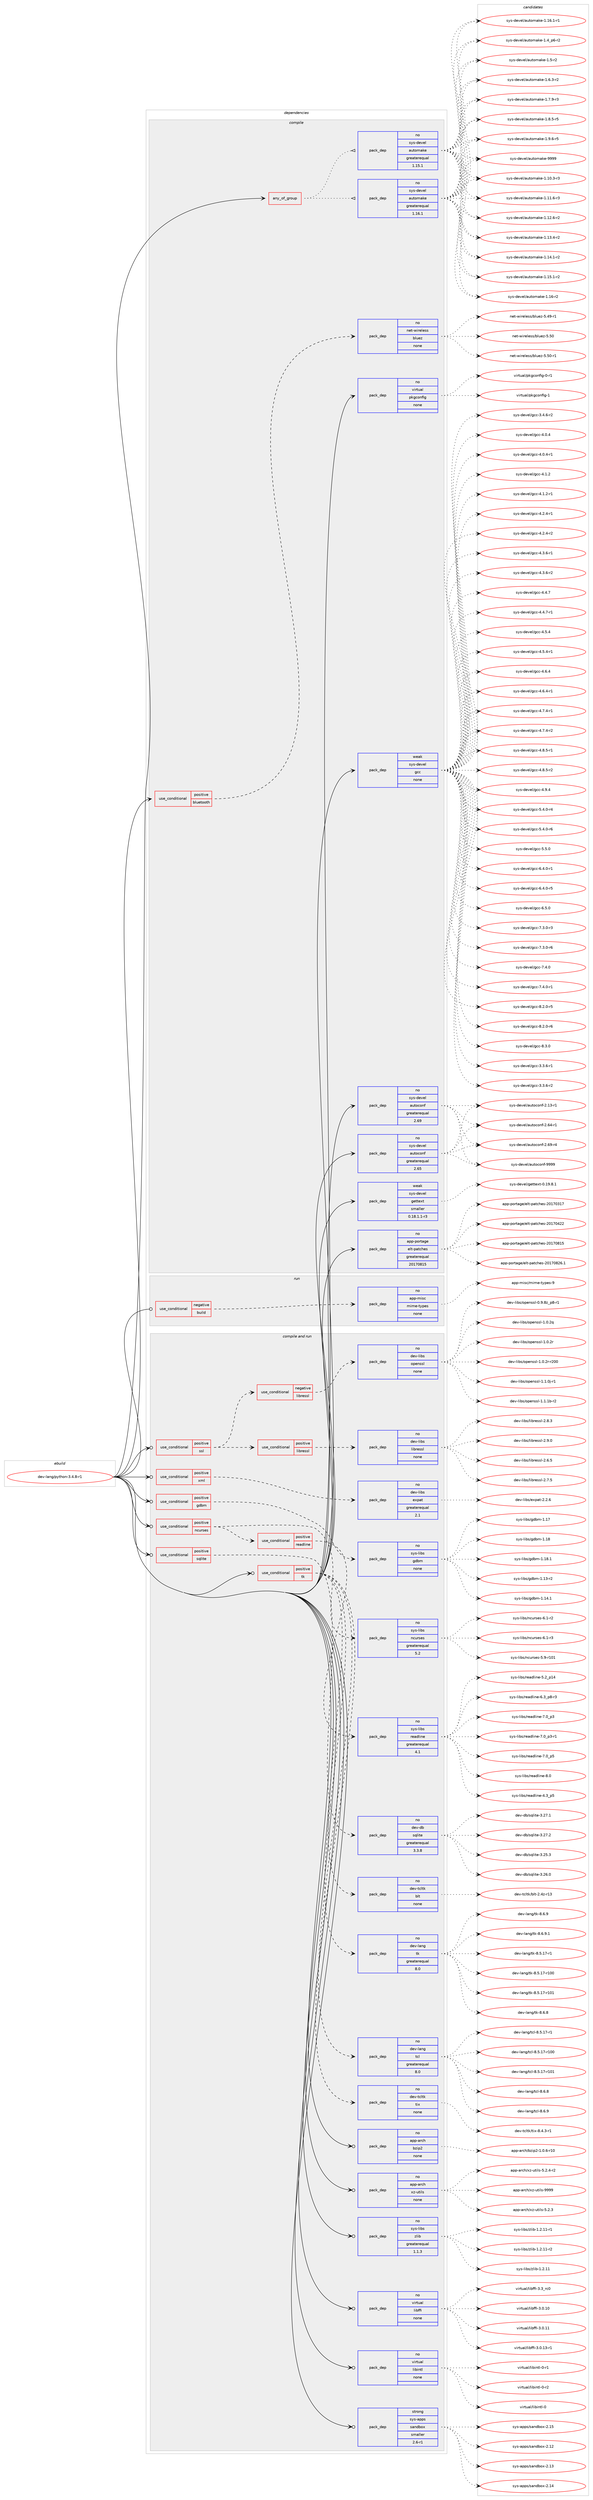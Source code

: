digraph prolog {

# *************
# Graph options
# *************

newrank=true;
concentrate=true;
compound=true;
graph [rankdir=LR,fontname=Helvetica,fontsize=10,ranksep=1.5];#, ranksep=2.5, nodesep=0.2];
edge  [arrowhead=vee];
node  [fontname=Helvetica,fontsize=10];

# **********
# The ebuild
# **********

subgraph cluster_leftcol {
color=gray;
rank=same;
label=<<i>ebuild</i>>;
id [label="dev-lang/python-3.4.8-r1", color=red, width=4, href="../dev-lang/python-3.4.8-r1.svg"];
}

# ****************
# The dependencies
# ****************

subgraph cluster_midcol {
color=gray;
label=<<i>dependencies</i>>;
subgraph cluster_compile {
fillcolor="#eeeeee";
style=filled;
label=<<i>compile</i>>;
subgraph any22023 {
dependency1361697 [label=<<TABLE BORDER="0" CELLBORDER="1" CELLSPACING="0" CELLPADDING="4"><TR><TD CELLPADDING="10">any_of_group</TD></TR></TABLE>>, shape=none, color=red];subgraph pack974531 {
dependency1361698 [label=<<TABLE BORDER="0" CELLBORDER="1" CELLSPACING="0" CELLPADDING="4" WIDTH="220"><TR><TD ROWSPAN="6" CELLPADDING="30">pack_dep</TD></TR><TR><TD WIDTH="110">no</TD></TR><TR><TD>sys-devel</TD></TR><TR><TD>automake</TD></TR><TR><TD>greaterequal</TD></TR><TR><TD>1.16.1</TD></TR></TABLE>>, shape=none, color=blue];
}
dependency1361697:e -> dependency1361698:w [weight=20,style="dotted",arrowhead="oinv"];
subgraph pack974532 {
dependency1361699 [label=<<TABLE BORDER="0" CELLBORDER="1" CELLSPACING="0" CELLPADDING="4" WIDTH="220"><TR><TD ROWSPAN="6" CELLPADDING="30">pack_dep</TD></TR><TR><TD WIDTH="110">no</TD></TR><TR><TD>sys-devel</TD></TR><TR><TD>automake</TD></TR><TR><TD>greaterequal</TD></TR><TR><TD>1.15.1</TD></TR></TABLE>>, shape=none, color=blue];
}
dependency1361697:e -> dependency1361699:w [weight=20,style="dotted",arrowhead="oinv"];
}
id:e -> dependency1361697:w [weight=20,style="solid",arrowhead="vee"];
subgraph cond364591 {
dependency1361700 [label=<<TABLE BORDER="0" CELLBORDER="1" CELLSPACING="0" CELLPADDING="4"><TR><TD ROWSPAN="3" CELLPADDING="10">use_conditional</TD></TR><TR><TD>positive</TD></TR><TR><TD>bluetooth</TD></TR></TABLE>>, shape=none, color=red];
subgraph pack974533 {
dependency1361701 [label=<<TABLE BORDER="0" CELLBORDER="1" CELLSPACING="0" CELLPADDING="4" WIDTH="220"><TR><TD ROWSPAN="6" CELLPADDING="30">pack_dep</TD></TR><TR><TD WIDTH="110">no</TD></TR><TR><TD>net-wireless</TD></TR><TR><TD>bluez</TD></TR><TR><TD>none</TD></TR><TR><TD></TD></TR></TABLE>>, shape=none, color=blue];
}
dependency1361700:e -> dependency1361701:w [weight=20,style="dashed",arrowhead="vee"];
}
id:e -> dependency1361700:w [weight=20,style="solid",arrowhead="vee"];
subgraph pack974534 {
dependency1361702 [label=<<TABLE BORDER="0" CELLBORDER="1" CELLSPACING="0" CELLPADDING="4" WIDTH="220"><TR><TD ROWSPAN="6" CELLPADDING="30">pack_dep</TD></TR><TR><TD WIDTH="110">no</TD></TR><TR><TD>app-portage</TD></TR><TR><TD>elt-patches</TD></TR><TR><TD>greaterequal</TD></TR><TR><TD>20170815</TD></TR></TABLE>>, shape=none, color=blue];
}
id:e -> dependency1361702:w [weight=20,style="solid",arrowhead="vee"];
subgraph pack974535 {
dependency1361703 [label=<<TABLE BORDER="0" CELLBORDER="1" CELLSPACING="0" CELLPADDING="4" WIDTH="220"><TR><TD ROWSPAN="6" CELLPADDING="30">pack_dep</TD></TR><TR><TD WIDTH="110">no</TD></TR><TR><TD>sys-devel</TD></TR><TR><TD>autoconf</TD></TR><TR><TD>greaterequal</TD></TR><TR><TD>2.65</TD></TR></TABLE>>, shape=none, color=blue];
}
id:e -> dependency1361703:w [weight=20,style="solid",arrowhead="vee"];
subgraph pack974536 {
dependency1361704 [label=<<TABLE BORDER="0" CELLBORDER="1" CELLSPACING="0" CELLPADDING="4" WIDTH="220"><TR><TD ROWSPAN="6" CELLPADDING="30">pack_dep</TD></TR><TR><TD WIDTH="110">no</TD></TR><TR><TD>sys-devel</TD></TR><TR><TD>autoconf</TD></TR><TR><TD>greaterequal</TD></TR><TR><TD>2.69</TD></TR></TABLE>>, shape=none, color=blue];
}
id:e -> dependency1361704:w [weight=20,style="solid",arrowhead="vee"];
subgraph pack974537 {
dependency1361705 [label=<<TABLE BORDER="0" CELLBORDER="1" CELLSPACING="0" CELLPADDING="4" WIDTH="220"><TR><TD ROWSPAN="6" CELLPADDING="30">pack_dep</TD></TR><TR><TD WIDTH="110">no</TD></TR><TR><TD>virtual</TD></TR><TR><TD>pkgconfig</TD></TR><TR><TD>none</TD></TR><TR><TD></TD></TR></TABLE>>, shape=none, color=blue];
}
id:e -> dependency1361705:w [weight=20,style="solid",arrowhead="vee"];
subgraph pack974538 {
dependency1361706 [label=<<TABLE BORDER="0" CELLBORDER="1" CELLSPACING="0" CELLPADDING="4" WIDTH="220"><TR><TD ROWSPAN="6" CELLPADDING="30">pack_dep</TD></TR><TR><TD WIDTH="110">weak</TD></TR><TR><TD>sys-devel</TD></TR><TR><TD>gcc</TD></TR><TR><TD>none</TD></TR><TR><TD></TD></TR></TABLE>>, shape=none, color=blue];
}
id:e -> dependency1361706:w [weight=20,style="solid",arrowhead="vee"];
subgraph pack974539 {
dependency1361707 [label=<<TABLE BORDER="0" CELLBORDER="1" CELLSPACING="0" CELLPADDING="4" WIDTH="220"><TR><TD ROWSPAN="6" CELLPADDING="30">pack_dep</TD></TR><TR><TD WIDTH="110">weak</TD></TR><TR><TD>sys-devel</TD></TR><TR><TD>gettext</TD></TR><TR><TD>smaller</TD></TR><TR><TD>0.18.1.1-r3</TD></TR></TABLE>>, shape=none, color=blue];
}
id:e -> dependency1361707:w [weight=20,style="solid",arrowhead="vee"];
}
subgraph cluster_compileandrun {
fillcolor="#eeeeee";
style=filled;
label=<<i>compile and run</i>>;
subgraph cond364592 {
dependency1361708 [label=<<TABLE BORDER="0" CELLBORDER="1" CELLSPACING="0" CELLPADDING="4"><TR><TD ROWSPAN="3" CELLPADDING="10">use_conditional</TD></TR><TR><TD>positive</TD></TR><TR><TD>gdbm</TD></TR></TABLE>>, shape=none, color=red];
subgraph pack974540 {
dependency1361709 [label=<<TABLE BORDER="0" CELLBORDER="1" CELLSPACING="0" CELLPADDING="4" WIDTH="220"><TR><TD ROWSPAN="6" CELLPADDING="30">pack_dep</TD></TR><TR><TD WIDTH="110">no</TD></TR><TR><TD>sys-libs</TD></TR><TR><TD>gdbm</TD></TR><TR><TD>none</TD></TR><TR><TD></TD></TR></TABLE>>, shape=none, color=blue];
}
dependency1361708:e -> dependency1361709:w [weight=20,style="dashed",arrowhead="vee"];
}
id:e -> dependency1361708:w [weight=20,style="solid",arrowhead="odotvee"];
subgraph cond364593 {
dependency1361710 [label=<<TABLE BORDER="0" CELLBORDER="1" CELLSPACING="0" CELLPADDING="4"><TR><TD ROWSPAN="3" CELLPADDING="10">use_conditional</TD></TR><TR><TD>positive</TD></TR><TR><TD>ncurses</TD></TR></TABLE>>, shape=none, color=red];
subgraph pack974541 {
dependency1361711 [label=<<TABLE BORDER="0" CELLBORDER="1" CELLSPACING="0" CELLPADDING="4" WIDTH="220"><TR><TD ROWSPAN="6" CELLPADDING="30">pack_dep</TD></TR><TR><TD WIDTH="110">no</TD></TR><TR><TD>sys-libs</TD></TR><TR><TD>ncurses</TD></TR><TR><TD>greaterequal</TD></TR><TR><TD>5.2</TD></TR></TABLE>>, shape=none, color=blue];
}
dependency1361710:e -> dependency1361711:w [weight=20,style="dashed",arrowhead="vee"];
subgraph cond364594 {
dependency1361712 [label=<<TABLE BORDER="0" CELLBORDER="1" CELLSPACING="0" CELLPADDING="4"><TR><TD ROWSPAN="3" CELLPADDING="10">use_conditional</TD></TR><TR><TD>positive</TD></TR><TR><TD>readline</TD></TR></TABLE>>, shape=none, color=red];
subgraph pack974542 {
dependency1361713 [label=<<TABLE BORDER="0" CELLBORDER="1" CELLSPACING="0" CELLPADDING="4" WIDTH="220"><TR><TD ROWSPAN="6" CELLPADDING="30">pack_dep</TD></TR><TR><TD WIDTH="110">no</TD></TR><TR><TD>sys-libs</TD></TR><TR><TD>readline</TD></TR><TR><TD>greaterequal</TD></TR><TR><TD>4.1</TD></TR></TABLE>>, shape=none, color=blue];
}
dependency1361712:e -> dependency1361713:w [weight=20,style="dashed",arrowhead="vee"];
}
dependency1361710:e -> dependency1361712:w [weight=20,style="dashed",arrowhead="vee"];
}
id:e -> dependency1361710:w [weight=20,style="solid",arrowhead="odotvee"];
subgraph cond364595 {
dependency1361714 [label=<<TABLE BORDER="0" CELLBORDER="1" CELLSPACING="0" CELLPADDING="4"><TR><TD ROWSPAN="3" CELLPADDING="10">use_conditional</TD></TR><TR><TD>positive</TD></TR><TR><TD>sqlite</TD></TR></TABLE>>, shape=none, color=red];
subgraph pack974543 {
dependency1361715 [label=<<TABLE BORDER="0" CELLBORDER="1" CELLSPACING="0" CELLPADDING="4" WIDTH="220"><TR><TD ROWSPAN="6" CELLPADDING="30">pack_dep</TD></TR><TR><TD WIDTH="110">no</TD></TR><TR><TD>dev-db</TD></TR><TR><TD>sqlite</TD></TR><TR><TD>greaterequal</TD></TR><TR><TD>3.3.8</TD></TR></TABLE>>, shape=none, color=blue];
}
dependency1361714:e -> dependency1361715:w [weight=20,style="dashed",arrowhead="vee"];
}
id:e -> dependency1361714:w [weight=20,style="solid",arrowhead="odotvee"];
subgraph cond364596 {
dependency1361716 [label=<<TABLE BORDER="0" CELLBORDER="1" CELLSPACING="0" CELLPADDING="4"><TR><TD ROWSPAN="3" CELLPADDING="10">use_conditional</TD></TR><TR><TD>positive</TD></TR><TR><TD>ssl</TD></TR></TABLE>>, shape=none, color=red];
subgraph cond364597 {
dependency1361717 [label=<<TABLE BORDER="0" CELLBORDER="1" CELLSPACING="0" CELLPADDING="4"><TR><TD ROWSPAN="3" CELLPADDING="10">use_conditional</TD></TR><TR><TD>negative</TD></TR><TR><TD>libressl</TD></TR></TABLE>>, shape=none, color=red];
subgraph pack974544 {
dependency1361718 [label=<<TABLE BORDER="0" CELLBORDER="1" CELLSPACING="0" CELLPADDING="4" WIDTH="220"><TR><TD ROWSPAN="6" CELLPADDING="30">pack_dep</TD></TR><TR><TD WIDTH="110">no</TD></TR><TR><TD>dev-libs</TD></TR><TR><TD>openssl</TD></TR><TR><TD>none</TD></TR><TR><TD></TD></TR></TABLE>>, shape=none, color=blue];
}
dependency1361717:e -> dependency1361718:w [weight=20,style="dashed",arrowhead="vee"];
}
dependency1361716:e -> dependency1361717:w [weight=20,style="dashed",arrowhead="vee"];
subgraph cond364598 {
dependency1361719 [label=<<TABLE BORDER="0" CELLBORDER="1" CELLSPACING="0" CELLPADDING="4"><TR><TD ROWSPAN="3" CELLPADDING="10">use_conditional</TD></TR><TR><TD>positive</TD></TR><TR><TD>libressl</TD></TR></TABLE>>, shape=none, color=red];
subgraph pack974545 {
dependency1361720 [label=<<TABLE BORDER="0" CELLBORDER="1" CELLSPACING="0" CELLPADDING="4" WIDTH="220"><TR><TD ROWSPAN="6" CELLPADDING="30">pack_dep</TD></TR><TR><TD WIDTH="110">no</TD></TR><TR><TD>dev-libs</TD></TR><TR><TD>libressl</TD></TR><TR><TD>none</TD></TR><TR><TD></TD></TR></TABLE>>, shape=none, color=blue];
}
dependency1361719:e -> dependency1361720:w [weight=20,style="dashed",arrowhead="vee"];
}
dependency1361716:e -> dependency1361719:w [weight=20,style="dashed",arrowhead="vee"];
}
id:e -> dependency1361716:w [weight=20,style="solid",arrowhead="odotvee"];
subgraph cond364599 {
dependency1361721 [label=<<TABLE BORDER="0" CELLBORDER="1" CELLSPACING="0" CELLPADDING="4"><TR><TD ROWSPAN="3" CELLPADDING="10">use_conditional</TD></TR><TR><TD>positive</TD></TR><TR><TD>tk</TD></TR></TABLE>>, shape=none, color=red];
subgraph pack974546 {
dependency1361722 [label=<<TABLE BORDER="0" CELLBORDER="1" CELLSPACING="0" CELLPADDING="4" WIDTH="220"><TR><TD ROWSPAN="6" CELLPADDING="30">pack_dep</TD></TR><TR><TD WIDTH="110">no</TD></TR><TR><TD>dev-lang</TD></TR><TR><TD>tcl</TD></TR><TR><TD>greaterequal</TD></TR><TR><TD>8.0</TD></TR></TABLE>>, shape=none, color=blue];
}
dependency1361721:e -> dependency1361722:w [weight=20,style="dashed",arrowhead="vee"];
subgraph pack974547 {
dependency1361723 [label=<<TABLE BORDER="0" CELLBORDER="1" CELLSPACING="0" CELLPADDING="4" WIDTH="220"><TR><TD ROWSPAN="6" CELLPADDING="30">pack_dep</TD></TR><TR><TD WIDTH="110">no</TD></TR><TR><TD>dev-lang</TD></TR><TR><TD>tk</TD></TR><TR><TD>greaterequal</TD></TR><TR><TD>8.0</TD></TR></TABLE>>, shape=none, color=blue];
}
dependency1361721:e -> dependency1361723:w [weight=20,style="dashed",arrowhead="vee"];
subgraph pack974548 {
dependency1361724 [label=<<TABLE BORDER="0" CELLBORDER="1" CELLSPACING="0" CELLPADDING="4" WIDTH="220"><TR><TD ROWSPAN="6" CELLPADDING="30">pack_dep</TD></TR><TR><TD WIDTH="110">no</TD></TR><TR><TD>dev-tcltk</TD></TR><TR><TD>blt</TD></TR><TR><TD>none</TD></TR><TR><TD></TD></TR></TABLE>>, shape=none, color=blue];
}
dependency1361721:e -> dependency1361724:w [weight=20,style="dashed",arrowhead="vee"];
subgraph pack974549 {
dependency1361725 [label=<<TABLE BORDER="0" CELLBORDER="1" CELLSPACING="0" CELLPADDING="4" WIDTH="220"><TR><TD ROWSPAN="6" CELLPADDING="30">pack_dep</TD></TR><TR><TD WIDTH="110">no</TD></TR><TR><TD>dev-tcltk</TD></TR><TR><TD>tix</TD></TR><TR><TD>none</TD></TR><TR><TD></TD></TR></TABLE>>, shape=none, color=blue];
}
dependency1361721:e -> dependency1361725:w [weight=20,style="dashed",arrowhead="vee"];
}
id:e -> dependency1361721:w [weight=20,style="solid",arrowhead="odotvee"];
subgraph cond364600 {
dependency1361726 [label=<<TABLE BORDER="0" CELLBORDER="1" CELLSPACING="0" CELLPADDING="4"><TR><TD ROWSPAN="3" CELLPADDING="10">use_conditional</TD></TR><TR><TD>positive</TD></TR><TR><TD>xml</TD></TR></TABLE>>, shape=none, color=red];
subgraph pack974550 {
dependency1361727 [label=<<TABLE BORDER="0" CELLBORDER="1" CELLSPACING="0" CELLPADDING="4" WIDTH="220"><TR><TD ROWSPAN="6" CELLPADDING="30">pack_dep</TD></TR><TR><TD WIDTH="110">no</TD></TR><TR><TD>dev-libs</TD></TR><TR><TD>expat</TD></TR><TR><TD>greaterequal</TD></TR><TR><TD>2.1</TD></TR></TABLE>>, shape=none, color=blue];
}
dependency1361726:e -> dependency1361727:w [weight=20,style="dashed",arrowhead="vee"];
}
id:e -> dependency1361726:w [weight=20,style="solid",arrowhead="odotvee"];
subgraph pack974551 {
dependency1361728 [label=<<TABLE BORDER="0" CELLBORDER="1" CELLSPACING="0" CELLPADDING="4" WIDTH="220"><TR><TD ROWSPAN="6" CELLPADDING="30">pack_dep</TD></TR><TR><TD WIDTH="110">no</TD></TR><TR><TD>app-arch</TD></TR><TR><TD>bzip2</TD></TR><TR><TD>none</TD></TR><TR><TD></TD></TR></TABLE>>, shape=none, color=blue];
}
id:e -> dependency1361728:w [weight=20,style="solid",arrowhead="odotvee"];
subgraph pack974552 {
dependency1361729 [label=<<TABLE BORDER="0" CELLBORDER="1" CELLSPACING="0" CELLPADDING="4" WIDTH="220"><TR><TD ROWSPAN="6" CELLPADDING="30">pack_dep</TD></TR><TR><TD WIDTH="110">no</TD></TR><TR><TD>app-arch</TD></TR><TR><TD>xz-utils</TD></TR><TR><TD>none</TD></TR><TR><TD></TD></TR></TABLE>>, shape=none, color=blue];
}
id:e -> dependency1361729:w [weight=20,style="solid",arrowhead="odotvee"];
subgraph pack974553 {
dependency1361730 [label=<<TABLE BORDER="0" CELLBORDER="1" CELLSPACING="0" CELLPADDING="4" WIDTH="220"><TR><TD ROWSPAN="6" CELLPADDING="30">pack_dep</TD></TR><TR><TD WIDTH="110">no</TD></TR><TR><TD>sys-libs</TD></TR><TR><TD>zlib</TD></TR><TR><TD>greaterequal</TD></TR><TR><TD>1.1.3</TD></TR></TABLE>>, shape=none, color=blue];
}
id:e -> dependency1361730:w [weight=20,style="solid",arrowhead="odotvee"];
subgraph pack974554 {
dependency1361731 [label=<<TABLE BORDER="0" CELLBORDER="1" CELLSPACING="0" CELLPADDING="4" WIDTH="220"><TR><TD ROWSPAN="6" CELLPADDING="30">pack_dep</TD></TR><TR><TD WIDTH="110">no</TD></TR><TR><TD>virtual</TD></TR><TR><TD>libffi</TD></TR><TR><TD>none</TD></TR><TR><TD></TD></TR></TABLE>>, shape=none, color=blue];
}
id:e -> dependency1361731:w [weight=20,style="solid",arrowhead="odotvee"];
subgraph pack974555 {
dependency1361732 [label=<<TABLE BORDER="0" CELLBORDER="1" CELLSPACING="0" CELLPADDING="4" WIDTH="220"><TR><TD ROWSPAN="6" CELLPADDING="30">pack_dep</TD></TR><TR><TD WIDTH="110">no</TD></TR><TR><TD>virtual</TD></TR><TR><TD>libintl</TD></TR><TR><TD>none</TD></TR><TR><TD></TD></TR></TABLE>>, shape=none, color=blue];
}
id:e -> dependency1361732:w [weight=20,style="solid",arrowhead="odotvee"];
subgraph pack974556 {
dependency1361733 [label=<<TABLE BORDER="0" CELLBORDER="1" CELLSPACING="0" CELLPADDING="4" WIDTH="220"><TR><TD ROWSPAN="6" CELLPADDING="30">pack_dep</TD></TR><TR><TD WIDTH="110">strong</TD></TR><TR><TD>sys-apps</TD></TR><TR><TD>sandbox</TD></TR><TR><TD>smaller</TD></TR><TR><TD>2.6-r1</TD></TR></TABLE>>, shape=none, color=blue];
}
id:e -> dependency1361733:w [weight=20,style="solid",arrowhead="odotvee"];
}
subgraph cluster_run {
fillcolor="#eeeeee";
style=filled;
label=<<i>run</i>>;
subgraph cond364601 {
dependency1361734 [label=<<TABLE BORDER="0" CELLBORDER="1" CELLSPACING="0" CELLPADDING="4"><TR><TD ROWSPAN="3" CELLPADDING="10">use_conditional</TD></TR><TR><TD>negative</TD></TR><TR><TD>build</TD></TR></TABLE>>, shape=none, color=red];
subgraph pack974557 {
dependency1361735 [label=<<TABLE BORDER="0" CELLBORDER="1" CELLSPACING="0" CELLPADDING="4" WIDTH="220"><TR><TD ROWSPAN="6" CELLPADDING="30">pack_dep</TD></TR><TR><TD WIDTH="110">no</TD></TR><TR><TD>app-misc</TD></TR><TR><TD>mime-types</TD></TR><TR><TD>none</TD></TR><TR><TD></TD></TR></TABLE>>, shape=none, color=blue];
}
dependency1361734:e -> dependency1361735:w [weight=20,style="dashed",arrowhead="vee"];
}
id:e -> dependency1361734:w [weight=20,style="solid",arrowhead="odot"];
}
}

# **************
# The candidates
# **************

subgraph cluster_choices {
rank=same;
color=gray;
label=<<i>candidates</i>>;

subgraph choice974531 {
color=black;
nodesep=1;
choice11512111545100101118101108479711711611110997107101454946494846514511451 [label="sys-devel/automake-1.10.3-r3", color=red, width=4,href="../sys-devel/automake-1.10.3-r3.svg"];
choice11512111545100101118101108479711711611110997107101454946494946544511451 [label="sys-devel/automake-1.11.6-r3", color=red, width=4,href="../sys-devel/automake-1.11.6-r3.svg"];
choice11512111545100101118101108479711711611110997107101454946495046544511450 [label="sys-devel/automake-1.12.6-r2", color=red, width=4,href="../sys-devel/automake-1.12.6-r2.svg"];
choice11512111545100101118101108479711711611110997107101454946495146524511450 [label="sys-devel/automake-1.13.4-r2", color=red, width=4,href="../sys-devel/automake-1.13.4-r2.svg"];
choice11512111545100101118101108479711711611110997107101454946495246494511450 [label="sys-devel/automake-1.14.1-r2", color=red, width=4,href="../sys-devel/automake-1.14.1-r2.svg"];
choice11512111545100101118101108479711711611110997107101454946495346494511450 [label="sys-devel/automake-1.15.1-r2", color=red, width=4,href="../sys-devel/automake-1.15.1-r2.svg"];
choice1151211154510010111810110847971171161111099710710145494649544511450 [label="sys-devel/automake-1.16-r2", color=red, width=4,href="../sys-devel/automake-1.16-r2.svg"];
choice11512111545100101118101108479711711611110997107101454946495446494511449 [label="sys-devel/automake-1.16.1-r1", color=red, width=4,href="../sys-devel/automake-1.16.1-r1.svg"];
choice115121115451001011181011084797117116111109971071014549465295112544511450 [label="sys-devel/automake-1.4_p6-r2", color=red, width=4,href="../sys-devel/automake-1.4_p6-r2.svg"];
choice11512111545100101118101108479711711611110997107101454946534511450 [label="sys-devel/automake-1.5-r2", color=red, width=4,href="../sys-devel/automake-1.5-r2.svg"];
choice115121115451001011181011084797117116111109971071014549465446514511450 [label="sys-devel/automake-1.6.3-r2", color=red, width=4,href="../sys-devel/automake-1.6.3-r2.svg"];
choice115121115451001011181011084797117116111109971071014549465546574511451 [label="sys-devel/automake-1.7.9-r3", color=red, width=4,href="../sys-devel/automake-1.7.9-r3.svg"];
choice115121115451001011181011084797117116111109971071014549465646534511453 [label="sys-devel/automake-1.8.5-r5", color=red, width=4,href="../sys-devel/automake-1.8.5-r5.svg"];
choice115121115451001011181011084797117116111109971071014549465746544511453 [label="sys-devel/automake-1.9.6-r5", color=red, width=4,href="../sys-devel/automake-1.9.6-r5.svg"];
choice115121115451001011181011084797117116111109971071014557575757 [label="sys-devel/automake-9999", color=red, width=4,href="../sys-devel/automake-9999.svg"];
dependency1361698:e -> choice11512111545100101118101108479711711611110997107101454946494846514511451:w [style=dotted,weight="100"];
dependency1361698:e -> choice11512111545100101118101108479711711611110997107101454946494946544511451:w [style=dotted,weight="100"];
dependency1361698:e -> choice11512111545100101118101108479711711611110997107101454946495046544511450:w [style=dotted,weight="100"];
dependency1361698:e -> choice11512111545100101118101108479711711611110997107101454946495146524511450:w [style=dotted,weight="100"];
dependency1361698:e -> choice11512111545100101118101108479711711611110997107101454946495246494511450:w [style=dotted,weight="100"];
dependency1361698:e -> choice11512111545100101118101108479711711611110997107101454946495346494511450:w [style=dotted,weight="100"];
dependency1361698:e -> choice1151211154510010111810110847971171161111099710710145494649544511450:w [style=dotted,weight="100"];
dependency1361698:e -> choice11512111545100101118101108479711711611110997107101454946495446494511449:w [style=dotted,weight="100"];
dependency1361698:e -> choice115121115451001011181011084797117116111109971071014549465295112544511450:w [style=dotted,weight="100"];
dependency1361698:e -> choice11512111545100101118101108479711711611110997107101454946534511450:w [style=dotted,weight="100"];
dependency1361698:e -> choice115121115451001011181011084797117116111109971071014549465446514511450:w [style=dotted,weight="100"];
dependency1361698:e -> choice115121115451001011181011084797117116111109971071014549465546574511451:w [style=dotted,weight="100"];
dependency1361698:e -> choice115121115451001011181011084797117116111109971071014549465646534511453:w [style=dotted,weight="100"];
dependency1361698:e -> choice115121115451001011181011084797117116111109971071014549465746544511453:w [style=dotted,weight="100"];
dependency1361698:e -> choice115121115451001011181011084797117116111109971071014557575757:w [style=dotted,weight="100"];
}
subgraph choice974532 {
color=black;
nodesep=1;
choice11512111545100101118101108479711711611110997107101454946494846514511451 [label="sys-devel/automake-1.10.3-r3", color=red, width=4,href="../sys-devel/automake-1.10.3-r3.svg"];
choice11512111545100101118101108479711711611110997107101454946494946544511451 [label="sys-devel/automake-1.11.6-r3", color=red, width=4,href="../sys-devel/automake-1.11.6-r3.svg"];
choice11512111545100101118101108479711711611110997107101454946495046544511450 [label="sys-devel/automake-1.12.6-r2", color=red, width=4,href="../sys-devel/automake-1.12.6-r2.svg"];
choice11512111545100101118101108479711711611110997107101454946495146524511450 [label="sys-devel/automake-1.13.4-r2", color=red, width=4,href="../sys-devel/automake-1.13.4-r2.svg"];
choice11512111545100101118101108479711711611110997107101454946495246494511450 [label="sys-devel/automake-1.14.1-r2", color=red, width=4,href="../sys-devel/automake-1.14.1-r2.svg"];
choice11512111545100101118101108479711711611110997107101454946495346494511450 [label="sys-devel/automake-1.15.1-r2", color=red, width=4,href="../sys-devel/automake-1.15.1-r2.svg"];
choice1151211154510010111810110847971171161111099710710145494649544511450 [label="sys-devel/automake-1.16-r2", color=red, width=4,href="../sys-devel/automake-1.16-r2.svg"];
choice11512111545100101118101108479711711611110997107101454946495446494511449 [label="sys-devel/automake-1.16.1-r1", color=red, width=4,href="../sys-devel/automake-1.16.1-r1.svg"];
choice115121115451001011181011084797117116111109971071014549465295112544511450 [label="sys-devel/automake-1.4_p6-r2", color=red, width=4,href="../sys-devel/automake-1.4_p6-r2.svg"];
choice11512111545100101118101108479711711611110997107101454946534511450 [label="sys-devel/automake-1.5-r2", color=red, width=4,href="../sys-devel/automake-1.5-r2.svg"];
choice115121115451001011181011084797117116111109971071014549465446514511450 [label="sys-devel/automake-1.6.3-r2", color=red, width=4,href="../sys-devel/automake-1.6.3-r2.svg"];
choice115121115451001011181011084797117116111109971071014549465546574511451 [label="sys-devel/automake-1.7.9-r3", color=red, width=4,href="../sys-devel/automake-1.7.9-r3.svg"];
choice115121115451001011181011084797117116111109971071014549465646534511453 [label="sys-devel/automake-1.8.5-r5", color=red, width=4,href="../sys-devel/automake-1.8.5-r5.svg"];
choice115121115451001011181011084797117116111109971071014549465746544511453 [label="sys-devel/automake-1.9.6-r5", color=red, width=4,href="../sys-devel/automake-1.9.6-r5.svg"];
choice115121115451001011181011084797117116111109971071014557575757 [label="sys-devel/automake-9999", color=red, width=4,href="../sys-devel/automake-9999.svg"];
dependency1361699:e -> choice11512111545100101118101108479711711611110997107101454946494846514511451:w [style=dotted,weight="100"];
dependency1361699:e -> choice11512111545100101118101108479711711611110997107101454946494946544511451:w [style=dotted,weight="100"];
dependency1361699:e -> choice11512111545100101118101108479711711611110997107101454946495046544511450:w [style=dotted,weight="100"];
dependency1361699:e -> choice11512111545100101118101108479711711611110997107101454946495146524511450:w [style=dotted,weight="100"];
dependency1361699:e -> choice11512111545100101118101108479711711611110997107101454946495246494511450:w [style=dotted,weight="100"];
dependency1361699:e -> choice11512111545100101118101108479711711611110997107101454946495346494511450:w [style=dotted,weight="100"];
dependency1361699:e -> choice1151211154510010111810110847971171161111099710710145494649544511450:w [style=dotted,weight="100"];
dependency1361699:e -> choice11512111545100101118101108479711711611110997107101454946495446494511449:w [style=dotted,weight="100"];
dependency1361699:e -> choice115121115451001011181011084797117116111109971071014549465295112544511450:w [style=dotted,weight="100"];
dependency1361699:e -> choice11512111545100101118101108479711711611110997107101454946534511450:w [style=dotted,weight="100"];
dependency1361699:e -> choice115121115451001011181011084797117116111109971071014549465446514511450:w [style=dotted,weight="100"];
dependency1361699:e -> choice115121115451001011181011084797117116111109971071014549465546574511451:w [style=dotted,weight="100"];
dependency1361699:e -> choice115121115451001011181011084797117116111109971071014549465646534511453:w [style=dotted,weight="100"];
dependency1361699:e -> choice115121115451001011181011084797117116111109971071014549465746544511453:w [style=dotted,weight="100"];
dependency1361699:e -> choice115121115451001011181011084797117116111109971071014557575757:w [style=dotted,weight="100"];
}
subgraph choice974533 {
color=black;
nodesep=1;
choice11010111645119105114101108101115115479810811710112245534652574511449 [label="net-wireless/bluez-5.49-r1", color=red, width=4,href="../net-wireless/bluez-5.49-r1.svg"];
choice1101011164511910511410110810111511547981081171011224553465348 [label="net-wireless/bluez-5.50", color=red, width=4,href="../net-wireless/bluez-5.50.svg"];
choice11010111645119105114101108101115115479810811710112245534653484511449 [label="net-wireless/bluez-5.50-r1", color=red, width=4,href="../net-wireless/bluez-5.50-r1.svg"];
dependency1361701:e -> choice11010111645119105114101108101115115479810811710112245534652574511449:w [style=dotted,weight="100"];
dependency1361701:e -> choice1101011164511910511410110810111511547981081171011224553465348:w [style=dotted,weight="100"];
dependency1361701:e -> choice11010111645119105114101108101115115479810811710112245534653484511449:w [style=dotted,weight="100"];
}
subgraph choice974534 {
color=black;
nodesep=1;
choice97112112451121111141169710310147101108116451129711699104101115455048495548514955 [label="app-portage/elt-patches-20170317", color=red, width=4,href="../app-portage/elt-patches-20170317.svg"];
choice97112112451121111141169710310147101108116451129711699104101115455048495548525050 [label="app-portage/elt-patches-20170422", color=red, width=4,href="../app-portage/elt-patches-20170422.svg"];
choice97112112451121111141169710310147101108116451129711699104101115455048495548564953 [label="app-portage/elt-patches-20170815", color=red, width=4,href="../app-portage/elt-patches-20170815.svg"];
choice971121124511211111411697103101471011081164511297116991041011154550484955485650544649 [label="app-portage/elt-patches-20170826.1", color=red, width=4,href="../app-portage/elt-patches-20170826.1.svg"];
dependency1361702:e -> choice97112112451121111141169710310147101108116451129711699104101115455048495548514955:w [style=dotted,weight="100"];
dependency1361702:e -> choice97112112451121111141169710310147101108116451129711699104101115455048495548525050:w [style=dotted,weight="100"];
dependency1361702:e -> choice97112112451121111141169710310147101108116451129711699104101115455048495548564953:w [style=dotted,weight="100"];
dependency1361702:e -> choice971121124511211111411697103101471011081164511297116991041011154550484955485650544649:w [style=dotted,weight="100"];
}
subgraph choice974535 {
color=black;
nodesep=1;
choice1151211154510010111810110847971171161119911111010245504649514511449 [label="sys-devel/autoconf-2.13-r1", color=red, width=4,href="../sys-devel/autoconf-2.13-r1.svg"];
choice1151211154510010111810110847971171161119911111010245504654524511449 [label="sys-devel/autoconf-2.64-r1", color=red, width=4,href="../sys-devel/autoconf-2.64-r1.svg"];
choice1151211154510010111810110847971171161119911111010245504654574511452 [label="sys-devel/autoconf-2.69-r4", color=red, width=4,href="../sys-devel/autoconf-2.69-r4.svg"];
choice115121115451001011181011084797117116111991111101024557575757 [label="sys-devel/autoconf-9999", color=red, width=4,href="../sys-devel/autoconf-9999.svg"];
dependency1361703:e -> choice1151211154510010111810110847971171161119911111010245504649514511449:w [style=dotted,weight="100"];
dependency1361703:e -> choice1151211154510010111810110847971171161119911111010245504654524511449:w [style=dotted,weight="100"];
dependency1361703:e -> choice1151211154510010111810110847971171161119911111010245504654574511452:w [style=dotted,weight="100"];
dependency1361703:e -> choice115121115451001011181011084797117116111991111101024557575757:w [style=dotted,weight="100"];
}
subgraph choice974536 {
color=black;
nodesep=1;
choice1151211154510010111810110847971171161119911111010245504649514511449 [label="sys-devel/autoconf-2.13-r1", color=red, width=4,href="../sys-devel/autoconf-2.13-r1.svg"];
choice1151211154510010111810110847971171161119911111010245504654524511449 [label="sys-devel/autoconf-2.64-r1", color=red, width=4,href="../sys-devel/autoconf-2.64-r1.svg"];
choice1151211154510010111810110847971171161119911111010245504654574511452 [label="sys-devel/autoconf-2.69-r4", color=red, width=4,href="../sys-devel/autoconf-2.69-r4.svg"];
choice115121115451001011181011084797117116111991111101024557575757 [label="sys-devel/autoconf-9999", color=red, width=4,href="../sys-devel/autoconf-9999.svg"];
dependency1361704:e -> choice1151211154510010111810110847971171161119911111010245504649514511449:w [style=dotted,weight="100"];
dependency1361704:e -> choice1151211154510010111810110847971171161119911111010245504654524511449:w [style=dotted,weight="100"];
dependency1361704:e -> choice1151211154510010111810110847971171161119911111010245504654574511452:w [style=dotted,weight="100"];
dependency1361704:e -> choice115121115451001011181011084797117116111991111101024557575757:w [style=dotted,weight="100"];
}
subgraph choice974537 {
color=black;
nodesep=1;
choice11810511411611797108471121071039911111010210510345484511449 [label="virtual/pkgconfig-0-r1", color=red, width=4,href="../virtual/pkgconfig-0-r1.svg"];
choice1181051141161179710847112107103991111101021051034549 [label="virtual/pkgconfig-1", color=red, width=4,href="../virtual/pkgconfig-1.svg"];
dependency1361705:e -> choice11810511411611797108471121071039911111010210510345484511449:w [style=dotted,weight="100"];
dependency1361705:e -> choice1181051141161179710847112107103991111101021051034549:w [style=dotted,weight="100"];
}
subgraph choice974538 {
color=black;
nodesep=1;
choice115121115451001011181011084710399994551465146544511449 [label="sys-devel/gcc-3.3.6-r1", color=red, width=4,href="../sys-devel/gcc-3.3.6-r1.svg"];
choice115121115451001011181011084710399994551465146544511450 [label="sys-devel/gcc-3.3.6-r2", color=red, width=4,href="../sys-devel/gcc-3.3.6-r2.svg"];
choice115121115451001011181011084710399994551465246544511450 [label="sys-devel/gcc-3.4.6-r2", color=red, width=4,href="../sys-devel/gcc-3.4.6-r2.svg"];
choice11512111545100101118101108471039999455246484652 [label="sys-devel/gcc-4.0.4", color=red, width=4,href="../sys-devel/gcc-4.0.4.svg"];
choice115121115451001011181011084710399994552464846524511449 [label="sys-devel/gcc-4.0.4-r1", color=red, width=4,href="../sys-devel/gcc-4.0.4-r1.svg"];
choice11512111545100101118101108471039999455246494650 [label="sys-devel/gcc-4.1.2", color=red, width=4,href="../sys-devel/gcc-4.1.2.svg"];
choice115121115451001011181011084710399994552464946504511449 [label="sys-devel/gcc-4.1.2-r1", color=red, width=4,href="../sys-devel/gcc-4.1.2-r1.svg"];
choice115121115451001011181011084710399994552465046524511449 [label="sys-devel/gcc-4.2.4-r1", color=red, width=4,href="../sys-devel/gcc-4.2.4-r1.svg"];
choice115121115451001011181011084710399994552465046524511450 [label="sys-devel/gcc-4.2.4-r2", color=red, width=4,href="../sys-devel/gcc-4.2.4-r2.svg"];
choice115121115451001011181011084710399994552465146544511449 [label="sys-devel/gcc-4.3.6-r1", color=red, width=4,href="../sys-devel/gcc-4.3.6-r1.svg"];
choice115121115451001011181011084710399994552465146544511450 [label="sys-devel/gcc-4.3.6-r2", color=red, width=4,href="../sys-devel/gcc-4.3.6-r2.svg"];
choice11512111545100101118101108471039999455246524655 [label="sys-devel/gcc-4.4.7", color=red, width=4,href="../sys-devel/gcc-4.4.7.svg"];
choice115121115451001011181011084710399994552465246554511449 [label="sys-devel/gcc-4.4.7-r1", color=red, width=4,href="../sys-devel/gcc-4.4.7-r1.svg"];
choice11512111545100101118101108471039999455246534652 [label="sys-devel/gcc-4.5.4", color=red, width=4,href="../sys-devel/gcc-4.5.4.svg"];
choice115121115451001011181011084710399994552465346524511449 [label="sys-devel/gcc-4.5.4-r1", color=red, width=4,href="../sys-devel/gcc-4.5.4-r1.svg"];
choice11512111545100101118101108471039999455246544652 [label="sys-devel/gcc-4.6.4", color=red, width=4,href="../sys-devel/gcc-4.6.4.svg"];
choice115121115451001011181011084710399994552465446524511449 [label="sys-devel/gcc-4.6.4-r1", color=red, width=4,href="../sys-devel/gcc-4.6.4-r1.svg"];
choice115121115451001011181011084710399994552465546524511449 [label="sys-devel/gcc-4.7.4-r1", color=red, width=4,href="../sys-devel/gcc-4.7.4-r1.svg"];
choice115121115451001011181011084710399994552465546524511450 [label="sys-devel/gcc-4.7.4-r2", color=red, width=4,href="../sys-devel/gcc-4.7.4-r2.svg"];
choice115121115451001011181011084710399994552465646534511449 [label="sys-devel/gcc-4.8.5-r1", color=red, width=4,href="../sys-devel/gcc-4.8.5-r1.svg"];
choice115121115451001011181011084710399994552465646534511450 [label="sys-devel/gcc-4.8.5-r2", color=red, width=4,href="../sys-devel/gcc-4.8.5-r2.svg"];
choice11512111545100101118101108471039999455246574652 [label="sys-devel/gcc-4.9.4", color=red, width=4,href="../sys-devel/gcc-4.9.4.svg"];
choice115121115451001011181011084710399994553465246484511452 [label="sys-devel/gcc-5.4.0-r4", color=red, width=4,href="../sys-devel/gcc-5.4.0-r4.svg"];
choice115121115451001011181011084710399994553465246484511454 [label="sys-devel/gcc-5.4.0-r6", color=red, width=4,href="../sys-devel/gcc-5.4.0-r6.svg"];
choice11512111545100101118101108471039999455346534648 [label="sys-devel/gcc-5.5.0", color=red, width=4,href="../sys-devel/gcc-5.5.0.svg"];
choice115121115451001011181011084710399994554465246484511449 [label="sys-devel/gcc-6.4.0-r1", color=red, width=4,href="../sys-devel/gcc-6.4.0-r1.svg"];
choice115121115451001011181011084710399994554465246484511453 [label="sys-devel/gcc-6.4.0-r5", color=red, width=4,href="../sys-devel/gcc-6.4.0-r5.svg"];
choice11512111545100101118101108471039999455446534648 [label="sys-devel/gcc-6.5.0", color=red, width=4,href="../sys-devel/gcc-6.5.0.svg"];
choice115121115451001011181011084710399994555465146484511451 [label="sys-devel/gcc-7.3.0-r3", color=red, width=4,href="../sys-devel/gcc-7.3.0-r3.svg"];
choice115121115451001011181011084710399994555465146484511454 [label="sys-devel/gcc-7.3.0-r6", color=red, width=4,href="../sys-devel/gcc-7.3.0-r6.svg"];
choice11512111545100101118101108471039999455546524648 [label="sys-devel/gcc-7.4.0", color=red, width=4,href="../sys-devel/gcc-7.4.0.svg"];
choice115121115451001011181011084710399994555465246484511449 [label="sys-devel/gcc-7.4.0-r1", color=red, width=4,href="../sys-devel/gcc-7.4.0-r1.svg"];
choice115121115451001011181011084710399994556465046484511453 [label="sys-devel/gcc-8.2.0-r5", color=red, width=4,href="../sys-devel/gcc-8.2.0-r5.svg"];
choice115121115451001011181011084710399994556465046484511454 [label="sys-devel/gcc-8.2.0-r6", color=red, width=4,href="../sys-devel/gcc-8.2.0-r6.svg"];
choice11512111545100101118101108471039999455646514648 [label="sys-devel/gcc-8.3.0", color=red, width=4,href="../sys-devel/gcc-8.3.0.svg"];
dependency1361706:e -> choice115121115451001011181011084710399994551465146544511449:w [style=dotted,weight="100"];
dependency1361706:e -> choice115121115451001011181011084710399994551465146544511450:w [style=dotted,weight="100"];
dependency1361706:e -> choice115121115451001011181011084710399994551465246544511450:w [style=dotted,weight="100"];
dependency1361706:e -> choice11512111545100101118101108471039999455246484652:w [style=dotted,weight="100"];
dependency1361706:e -> choice115121115451001011181011084710399994552464846524511449:w [style=dotted,weight="100"];
dependency1361706:e -> choice11512111545100101118101108471039999455246494650:w [style=dotted,weight="100"];
dependency1361706:e -> choice115121115451001011181011084710399994552464946504511449:w [style=dotted,weight="100"];
dependency1361706:e -> choice115121115451001011181011084710399994552465046524511449:w [style=dotted,weight="100"];
dependency1361706:e -> choice115121115451001011181011084710399994552465046524511450:w [style=dotted,weight="100"];
dependency1361706:e -> choice115121115451001011181011084710399994552465146544511449:w [style=dotted,weight="100"];
dependency1361706:e -> choice115121115451001011181011084710399994552465146544511450:w [style=dotted,weight="100"];
dependency1361706:e -> choice11512111545100101118101108471039999455246524655:w [style=dotted,weight="100"];
dependency1361706:e -> choice115121115451001011181011084710399994552465246554511449:w [style=dotted,weight="100"];
dependency1361706:e -> choice11512111545100101118101108471039999455246534652:w [style=dotted,weight="100"];
dependency1361706:e -> choice115121115451001011181011084710399994552465346524511449:w [style=dotted,weight="100"];
dependency1361706:e -> choice11512111545100101118101108471039999455246544652:w [style=dotted,weight="100"];
dependency1361706:e -> choice115121115451001011181011084710399994552465446524511449:w [style=dotted,weight="100"];
dependency1361706:e -> choice115121115451001011181011084710399994552465546524511449:w [style=dotted,weight="100"];
dependency1361706:e -> choice115121115451001011181011084710399994552465546524511450:w [style=dotted,weight="100"];
dependency1361706:e -> choice115121115451001011181011084710399994552465646534511449:w [style=dotted,weight="100"];
dependency1361706:e -> choice115121115451001011181011084710399994552465646534511450:w [style=dotted,weight="100"];
dependency1361706:e -> choice11512111545100101118101108471039999455246574652:w [style=dotted,weight="100"];
dependency1361706:e -> choice115121115451001011181011084710399994553465246484511452:w [style=dotted,weight="100"];
dependency1361706:e -> choice115121115451001011181011084710399994553465246484511454:w [style=dotted,weight="100"];
dependency1361706:e -> choice11512111545100101118101108471039999455346534648:w [style=dotted,weight="100"];
dependency1361706:e -> choice115121115451001011181011084710399994554465246484511449:w [style=dotted,weight="100"];
dependency1361706:e -> choice115121115451001011181011084710399994554465246484511453:w [style=dotted,weight="100"];
dependency1361706:e -> choice11512111545100101118101108471039999455446534648:w [style=dotted,weight="100"];
dependency1361706:e -> choice115121115451001011181011084710399994555465146484511451:w [style=dotted,weight="100"];
dependency1361706:e -> choice115121115451001011181011084710399994555465146484511454:w [style=dotted,weight="100"];
dependency1361706:e -> choice11512111545100101118101108471039999455546524648:w [style=dotted,weight="100"];
dependency1361706:e -> choice115121115451001011181011084710399994555465246484511449:w [style=dotted,weight="100"];
dependency1361706:e -> choice115121115451001011181011084710399994556465046484511453:w [style=dotted,weight="100"];
dependency1361706:e -> choice115121115451001011181011084710399994556465046484511454:w [style=dotted,weight="100"];
dependency1361706:e -> choice11512111545100101118101108471039999455646514648:w [style=dotted,weight="100"];
}
subgraph choice974539 {
color=black;
nodesep=1;
choice1151211154510010111810110847103101116116101120116454846495746564649 [label="sys-devel/gettext-0.19.8.1", color=red, width=4,href="../sys-devel/gettext-0.19.8.1.svg"];
dependency1361707:e -> choice1151211154510010111810110847103101116116101120116454846495746564649:w [style=dotted,weight="100"];
}
subgraph choice974540 {
color=black;
nodesep=1;
choice1151211154510810598115471031009810945494649514511450 [label="sys-libs/gdbm-1.13-r2", color=red, width=4,href="../sys-libs/gdbm-1.13-r2.svg"];
choice1151211154510810598115471031009810945494649524649 [label="sys-libs/gdbm-1.14.1", color=red, width=4,href="../sys-libs/gdbm-1.14.1.svg"];
choice115121115451081059811547103100981094549464955 [label="sys-libs/gdbm-1.17", color=red, width=4,href="../sys-libs/gdbm-1.17.svg"];
choice115121115451081059811547103100981094549464956 [label="sys-libs/gdbm-1.18", color=red, width=4,href="../sys-libs/gdbm-1.18.svg"];
choice1151211154510810598115471031009810945494649564649 [label="sys-libs/gdbm-1.18.1", color=red, width=4,href="../sys-libs/gdbm-1.18.1.svg"];
dependency1361709:e -> choice1151211154510810598115471031009810945494649514511450:w [style=dotted,weight="100"];
dependency1361709:e -> choice1151211154510810598115471031009810945494649524649:w [style=dotted,weight="100"];
dependency1361709:e -> choice115121115451081059811547103100981094549464955:w [style=dotted,weight="100"];
dependency1361709:e -> choice115121115451081059811547103100981094549464956:w [style=dotted,weight="100"];
dependency1361709:e -> choice1151211154510810598115471031009810945494649564649:w [style=dotted,weight="100"];
}
subgraph choice974541 {
color=black;
nodesep=1;
choice115121115451081059811547110991171141151011154553465745114494849 [label="sys-libs/ncurses-5.9-r101", color=red, width=4,href="../sys-libs/ncurses-5.9-r101.svg"];
choice11512111545108105981154711099117114115101115455446494511450 [label="sys-libs/ncurses-6.1-r2", color=red, width=4,href="../sys-libs/ncurses-6.1-r2.svg"];
choice11512111545108105981154711099117114115101115455446494511451 [label="sys-libs/ncurses-6.1-r3", color=red, width=4,href="../sys-libs/ncurses-6.1-r3.svg"];
dependency1361711:e -> choice115121115451081059811547110991171141151011154553465745114494849:w [style=dotted,weight="100"];
dependency1361711:e -> choice11512111545108105981154711099117114115101115455446494511450:w [style=dotted,weight="100"];
dependency1361711:e -> choice11512111545108105981154711099117114115101115455446494511451:w [style=dotted,weight="100"];
}
subgraph choice974542 {
color=black;
nodesep=1;
choice11512111545108105981154711410197100108105110101455246519511253 [label="sys-libs/readline-4.3_p5", color=red, width=4,href="../sys-libs/readline-4.3_p5.svg"];
choice1151211154510810598115471141019710010810511010145534650951124952 [label="sys-libs/readline-5.2_p14", color=red, width=4,href="../sys-libs/readline-5.2_p14.svg"];
choice115121115451081059811547114101971001081051101014554465195112564511451 [label="sys-libs/readline-6.3_p8-r3", color=red, width=4,href="../sys-libs/readline-6.3_p8-r3.svg"];
choice11512111545108105981154711410197100108105110101455546489511251 [label="sys-libs/readline-7.0_p3", color=red, width=4,href="../sys-libs/readline-7.0_p3.svg"];
choice115121115451081059811547114101971001081051101014555464895112514511449 [label="sys-libs/readline-7.0_p3-r1", color=red, width=4,href="../sys-libs/readline-7.0_p3-r1.svg"];
choice11512111545108105981154711410197100108105110101455546489511253 [label="sys-libs/readline-7.0_p5", color=red, width=4,href="../sys-libs/readline-7.0_p5.svg"];
choice1151211154510810598115471141019710010810511010145564648 [label="sys-libs/readline-8.0", color=red, width=4,href="../sys-libs/readline-8.0.svg"];
dependency1361713:e -> choice11512111545108105981154711410197100108105110101455246519511253:w [style=dotted,weight="100"];
dependency1361713:e -> choice1151211154510810598115471141019710010810511010145534650951124952:w [style=dotted,weight="100"];
dependency1361713:e -> choice115121115451081059811547114101971001081051101014554465195112564511451:w [style=dotted,weight="100"];
dependency1361713:e -> choice11512111545108105981154711410197100108105110101455546489511251:w [style=dotted,weight="100"];
dependency1361713:e -> choice115121115451081059811547114101971001081051101014555464895112514511449:w [style=dotted,weight="100"];
dependency1361713:e -> choice11512111545108105981154711410197100108105110101455546489511253:w [style=dotted,weight="100"];
dependency1361713:e -> choice1151211154510810598115471141019710010810511010145564648:w [style=dotted,weight="100"];
}
subgraph choice974543 {
color=black;
nodesep=1;
choice10010111845100984711511310810511610145514650534651 [label="dev-db/sqlite-3.25.3", color=red, width=4,href="../dev-db/sqlite-3.25.3.svg"];
choice10010111845100984711511310810511610145514650544648 [label="dev-db/sqlite-3.26.0", color=red, width=4,href="../dev-db/sqlite-3.26.0.svg"];
choice10010111845100984711511310810511610145514650554649 [label="dev-db/sqlite-3.27.1", color=red, width=4,href="../dev-db/sqlite-3.27.1.svg"];
choice10010111845100984711511310810511610145514650554650 [label="dev-db/sqlite-3.27.2", color=red, width=4,href="../dev-db/sqlite-3.27.2.svg"];
dependency1361715:e -> choice10010111845100984711511310810511610145514650534651:w [style=dotted,weight="100"];
dependency1361715:e -> choice10010111845100984711511310810511610145514650544648:w [style=dotted,weight="100"];
dependency1361715:e -> choice10010111845100984711511310810511610145514650554649:w [style=dotted,weight="100"];
dependency1361715:e -> choice10010111845100984711511310810511610145514650554650:w [style=dotted,weight="100"];
}
subgraph choice974544 {
color=black;
nodesep=1;
choice10010111845108105981154711111210111011511510845484657465612295112564511449 [label="dev-libs/openssl-0.9.8z_p8-r1", color=red, width=4,href="../dev-libs/openssl-0.9.8z_p8-r1.svg"];
choice100101118451081059811547111112101110115115108454946484650113 [label="dev-libs/openssl-1.0.2q", color=red, width=4,href="../dev-libs/openssl-1.0.2q.svg"];
choice100101118451081059811547111112101110115115108454946484650114 [label="dev-libs/openssl-1.0.2r", color=red, width=4,href="../dev-libs/openssl-1.0.2r.svg"];
choice10010111845108105981154711111210111011511510845494648465011445114504848 [label="dev-libs/openssl-1.0.2r-r200", color=red, width=4,href="../dev-libs/openssl-1.0.2r-r200.svg"];
choice1001011184510810598115471111121011101151151084549464946481064511449 [label="dev-libs/openssl-1.1.0j-r1", color=red, width=4,href="../dev-libs/openssl-1.1.0j-r1.svg"];
choice100101118451081059811547111112101110115115108454946494649984511450 [label="dev-libs/openssl-1.1.1b-r2", color=red, width=4,href="../dev-libs/openssl-1.1.1b-r2.svg"];
dependency1361718:e -> choice10010111845108105981154711111210111011511510845484657465612295112564511449:w [style=dotted,weight="100"];
dependency1361718:e -> choice100101118451081059811547111112101110115115108454946484650113:w [style=dotted,weight="100"];
dependency1361718:e -> choice100101118451081059811547111112101110115115108454946484650114:w [style=dotted,weight="100"];
dependency1361718:e -> choice10010111845108105981154711111210111011511510845494648465011445114504848:w [style=dotted,weight="100"];
dependency1361718:e -> choice1001011184510810598115471111121011101151151084549464946481064511449:w [style=dotted,weight="100"];
dependency1361718:e -> choice100101118451081059811547111112101110115115108454946494649984511450:w [style=dotted,weight="100"];
}
subgraph choice974545 {
color=black;
nodesep=1;
choice10010111845108105981154710810598114101115115108455046544653 [label="dev-libs/libressl-2.6.5", color=red, width=4,href="../dev-libs/libressl-2.6.5.svg"];
choice10010111845108105981154710810598114101115115108455046554653 [label="dev-libs/libressl-2.7.5", color=red, width=4,href="../dev-libs/libressl-2.7.5.svg"];
choice10010111845108105981154710810598114101115115108455046564651 [label="dev-libs/libressl-2.8.3", color=red, width=4,href="../dev-libs/libressl-2.8.3.svg"];
choice10010111845108105981154710810598114101115115108455046574648 [label="dev-libs/libressl-2.9.0", color=red, width=4,href="../dev-libs/libressl-2.9.0.svg"];
dependency1361720:e -> choice10010111845108105981154710810598114101115115108455046544653:w [style=dotted,weight="100"];
dependency1361720:e -> choice10010111845108105981154710810598114101115115108455046554653:w [style=dotted,weight="100"];
dependency1361720:e -> choice10010111845108105981154710810598114101115115108455046564651:w [style=dotted,weight="100"];
dependency1361720:e -> choice10010111845108105981154710810598114101115115108455046574648:w [style=dotted,weight="100"];
}
subgraph choice974546 {
color=black;
nodesep=1;
choice10010111845108971101034711699108455646534649554511449 [label="dev-lang/tcl-8.5.17-r1", color=red, width=4,href="../dev-lang/tcl-8.5.17-r1.svg"];
choice100101118451089711010347116991084556465346495545114494848 [label="dev-lang/tcl-8.5.17-r100", color=red, width=4,href="../dev-lang/tcl-8.5.17-r100.svg"];
choice100101118451089711010347116991084556465346495545114494849 [label="dev-lang/tcl-8.5.17-r101", color=red, width=4,href="../dev-lang/tcl-8.5.17-r101.svg"];
choice10010111845108971101034711699108455646544656 [label="dev-lang/tcl-8.6.8", color=red, width=4,href="../dev-lang/tcl-8.6.8.svg"];
choice10010111845108971101034711699108455646544657 [label="dev-lang/tcl-8.6.9", color=red, width=4,href="../dev-lang/tcl-8.6.9.svg"];
dependency1361722:e -> choice10010111845108971101034711699108455646534649554511449:w [style=dotted,weight="100"];
dependency1361722:e -> choice100101118451089711010347116991084556465346495545114494848:w [style=dotted,weight="100"];
dependency1361722:e -> choice100101118451089711010347116991084556465346495545114494849:w [style=dotted,weight="100"];
dependency1361722:e -> choice10010111845108971101034711699108455646544656:w [style=dotted,weight="100"];
dependency1361722:e -> choice10010111845108971101034711699108455646544657:w [style=dotted,weight="100"];
}
subgraph choice974547 {
color=black;
nodesep=1;
choice100101118451089711010347116107455646534649554511449 [label="dev-lang/tk-8.5.17-r1", color=red, width=4,href="../dev-lang/tk-8.5.17-r1.svg"];
choice1001011184510897110103471161074556465346495545114494848 [label="dev-lang/tk-8.5.17-r100", color=red, width=4,href="../dev-lang/tk-8.5.17-r100.svg"];
choice1001011184510897110103471161074556465346495545114494849 [label="dev-lang/tk-8.5.17-r101", color=red, width=4,href="../dev-lang/tk-8.5.17-r101.svg"];
choice100101118451089711010347116107455646544656 [label="dev-lang/tk-8.6.8", color=red, width=4,href="../dev-lang/tk-8.6.8.svg"];
choice100101118451089711010347116107455646544657 [label="dev-lang/tk-8.6.9", color=red, width=4,href="../dev-lang/tk-8.6.9.svg"];
choice1001011184510897110103471161074556465446574649 [label="dev-lang/tk-8.6.9.1", color=red, width=4,href="../dev-lang/tk-8.6.9.1.svg"];
dependency1361723:e -> choice100101118451089711010347116107455646534649554511449:w [style=dotted,weight="100"];
dependency1361723:e -> choice1001011184510897110103471161074556465346495545114494848:w [style=dotted,weight="100"];
dependency1361723:e -> choice1001011184510897110103471161074556465346495545114494849:w [style=dotted,weight="100"];
dependency1361723:e -> choice100101118451089711010347116107455646544656:w [style=dotted,weight="100"];
dependency1361723:e -> choice100101118451089711010347116107455646544657:w [style=dotted,weight="100"];
dependency1361723:e -> choice1001011184510897110103471161074556465446574649:w [style=dotted,weight="100"];
}
subgraph choice974548 {
color=black;
nodesep=1;
choice1001011184511699108116107479810811645504652122451144951 [label="dev-tcltk/blt-2.4z-r13", color=red, width=4,href="../dev-tcltk/blt-2.4z-r13.svg"];
dependency1361724:e -> choice1001011184511699108116107479810811645504652122451144951:w [style=dotted,weight="100"];
}
subgraph choice974549 {
color=black;
nodesep=1;
choice1001011184511699108116107471161051204556465246514511449 [label="dev-tcltk/tix-8.4.3-r1", color=red, width=4,href="../dev-tcltk/tix-8.4.3-r1.svg"];
dependency1361725:e -> choice1001011184511699108116107471161051204556465246514511449:w [style=dotted,weight="100"];
}
subgraph choice974550 {
color=black;
nodesep=1;
choice10010111845108105981154710112011297116455046504654 [label="dev-libs/expat-2.2.6", color=red, width=4,href="../dev-libs/expat-2.2.6.svg"];
dependency1361727:e -> choice10010111845108105981154710112011297116455046504654:w [style=dotted,weight="100"];
}
subgraph choice974551 {
color=black;
nodesep=1;
choice97112112459711499104479812210511250454946484654451144948 [label="app-arch/bzip2-1.0.6-r10", color=red, width=4,href="../app-arch/bzip2-1.0.6-r10.svg"];
dependency1361728:e -> choice97112112459711499104479812210511250454946484654451144948:w [style=dotted,weight="100"];
}
subgraph choice974552 {
color=black;
nodesep=1;
choice971121124597114991044712012245117116105108115455346504651 [label="app-arch/xz-utils-5.2.3", color=red, width=4,href="../app-arch/xz-utils-5.2.3.svg"];
choice9711211245971149910447120122451171161051081154553465046524511450 [label="app-arch/xz-utils-5.2.4-r2", color=red, width=4,href="../app-arch/xz-utils-5.2.4-r2.svg"];
choice9711211245971149910447120122451171161051081154557575757 [label="app-arch/xz-utils-9999", color=red, width=4,href="../app-arch/xz-utils-9999.svg"];
dependency1361729:e -> choice971121124597114991044712012245117116105108115455346504651:w [style=dotted,weight="100"];
dependency1361729:e -> choice9711211245971149910447120122451171161051081154553465046524511450:w [style=dotted,weight="100"];
dependency1361729:e -> choice9711211245971149910447120122451171161051081154557575757:w [style=dotted,weight="100"];
}
subgraph choice974553 {
color=black;
nodesep=1;
choice1151211154510810598115471221081059845494650464949 [label="sys-libs/zlib-1.2.11", color=red, width=4,href="../sys-libs/zlib-1.2.11.svg"];
choice11512111545108105981154712210810598454946504649494511449 [label="sys-libs/zlib-1.2.11-r1", color=red, width=4,href="../sys-libs/zlib-1.2.11-r1.svg"];
choice11512111545108105981154712210810598454946504649494511450 [label="sys-libs/zlib-1.2.11-r2", color=red, width=4,href="../sys-libs/zlib-1.2.11-r2.svg"];
dependency1361730:e -> choice1151211154510810598115471221081059845494650464949:w [style=dotted,weight="100"];
dependency1361730:e -> choice11512111545108105981154712210810598454946504649494511449:w [style=dotted,weight="100"];
dependency1361730:e -> choice11512111545108105981154712210810598454946504649494511450:w [style=dotted,weight="100"];
}
subgraph choice974554 {
color=black;
nodesep=1;
choice11810511411611797108471081059810210210545514648464948 [label="virtual/libffi-3.0.10", color=red, width=4,href="../virtual/libffi-3.0.10.svg"];
choice11810511411611797108471081059810210210545514648464949 [label="virtual/libffi-3.0.11", color=red, width=4,href="../virtual/libffi-3.0.11.svg"];
choice118105114116117971084710810598102102105455146484649514511449 [label="virtual/libffi-3.0.13-r1", color=red, width=4,href="../virtual/libffi-3.0.13-r1.svg"];
choice11810511411611797108471081059810210210545514651951149948 [label="virtual/libffi-3.3_rc0", color=red, width=4,href="../virtual/libffi-3.3_rc0.svg"];
dependency1361731:e -> choice11810511411611797108471081059810210210545514648464948:w [style=dotted,weight="100"];
dependency1361731:e -> choice11810511411611797108471081059810210210545514648464949:w [style=dotted,weight="100"];
dependency1361731:e -> choice118105114116117971084710810598102102105455146484649514511449:w [style=dotted,weight="100"];
dependency1361731:e -> choice11810511411611797108471081059810210210545514651951149948:w [style=dotted,weight="100"];
}
subgraph choice974555 {
color=black;
nodesep=1;
choice1181051141161179710847108105981051101161084548 [label="virtual/libintl-0", color=red, width=4,href="../virtual/libintl-0.svg"];
choice11810511411611797108471081059810511011610845484511449 [label="virtual/libintl-0-r1", color=red, width=4,href="../virtual/libintl-0-r1.svg"];
choice11810511411611797108471081059810511011610845484511450 [label="virtual/libintl-0-r2", color=red, width=4,href="../virtual/libintl-0-r2.svg"];
dependency1361732:e -> choice1181051141161179710847108105981051101161084548:w [style=dotted,weight="100"];
dependency1361732:e -> choice11810511411611797108471081059810511011610845484511449:w [style=dotted,weight="100"];
dependency1361732:e -> choice11810511411611797108471081059810511011610845484511450:w [style=dotted,weight="100"];
}
subgraph choice974556 {
color=black;
nodesep=1;
choice11512111545971121121154711597110100981111204550464950 [label="sys-apps/sandbox-2.12", color=red, width=4,href="../sys-apps/sandbox-2.12.svg"];
choice11512111545971121121154711597110100981111204550464951 [label="sys-apps/sandbox-2.13", color=red, width=4,href="../sys-apps/sandbox-2.13.svg"];
choice11512111545971121121154711597110100981111204550464952 [label="sys-apps/sandbox-2.14", color=red, width=4,href="../sys-apps/sandbox-2.14.svg"];
choice11512111545971121121154711597110100981111204550464953 [label="sys-apps/sandbox-2.15", color=red, width=4,href="../sys-apps/sandbox-2.15.svg"];
dependency1361733:e -> choice11512111545971121121154711597110100981111204550464950:w [style=dotted,weight="100"];
dependency1361733:e -> choice11512111545971121121154711597110100981111204550464951:w [style=dotted,weight="100"];
dependency1361733:e -> choice11512111545971121121154711597110100981111204550464952:w [style=dotted,weight="100"];
dependency1361733:e -> choice11512111545971121121154711597110100981111204550464953:w [style=dotted,weight="100"];
}
subgraph choice974557 {
color=black;
nodesep=1;
choice97112112451091051159947109105109101451161211121011154557 [label="app-misc/mime-types-9", color=red, width=4,href="../app-misc/mime-types-9.svg"];
dependency1361735:e -> choice97112112451091051159947109105109101451161211121011154557:w [style=dotted,weight="100"];
}
}

}
